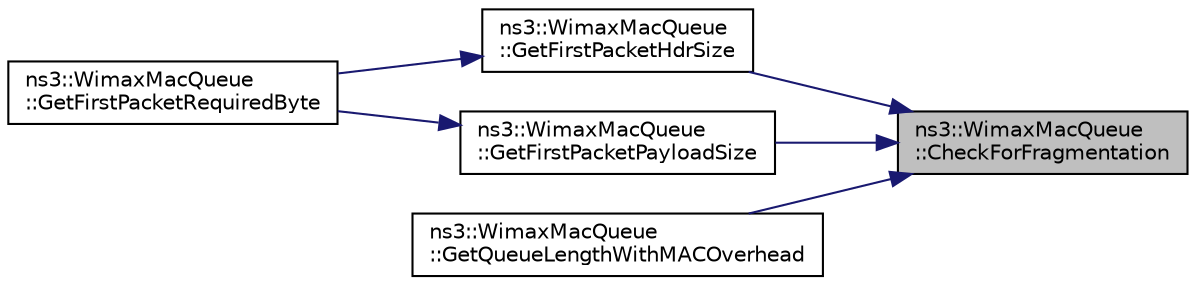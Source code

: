 digraph "ns3::WimaxMacQueue::CheckForFragmentation"
{
 // LATEX_PDF_SIZE
  edge [fontname="Helvetica",fontsize="10",labelfontname="Helvetica",labelfontsize="10"];
  node [fontname="Helvetica",fontsize="10",shape=record];
  rankdir="RL";
  Node1 [label="ns3::WimaxMacQueue\l::CheckForFragmentation",height=0.2,width=0.4,color="black", fillcolor="grey75", style="filled", fontcolor="black",tooltip="Check for fragmentation of the first packet of the specified type."];
  Node1 -> Node2 [dir="back",color="midnightblue",fontsize="10",style="solid",fontname="Helvetica"];
  Node2 [label="ns3::WimaxMacQueue\l::GetFirstPacketHdrSize",height=0.2,width=0.4,color="black", fillcolor="white", style="filled",URL="$classns3_1_1_wimax_mac_queue.html#a768ad0214a2ed77aea0603533a45d5c6",tooltip="Get first packet header size of the specified type."];
  Node2 -> Node3 [dir="back",color="midnightblue",fontsize="10",style="solid",fontname="Helvetica"];
  Node3 [label="ns3::WimaxMacQueue\l::GetFirstPacketRequiredByte",height=0.2,width=0.4,color="black", fillcolor="white", style="filled",URL="$classns3_1_1_wimax_mac_queue.html#a3e407a26428eca8d2486bb60b29a612b",tooltip="Get required number of bytes to hold first packet of packetType."];
  Node1 -> Node4 [dir="back",color="midnightblue",fontsize="10",style="solid",fontname="Helvetica"];
  Node4 [label="ns3::WimaxMacQueue\l::GetFirstPacketPayloadSize",height=0.2,width=0.4,color="black", fillcolor="white", style="filled",URL="$classns3_1_1_wimax_mac_queue.html#a149ce1f253758a203f0b4539ef2c1270",tooltip="Get first packet payload size of the specified type."];
  Node4 -> Node3 [dir="back",color="midnightblue",fontsize="10",style="solid",fontname="Helvetica"];
  Node1 -> Node5 [dir="back",color="midnightblue",fontsize="10",style="solid",fontname="Helvetica"];
  Node5 [label="ns3::WimaxMacQueue\l::GetQueueLengthWithMACOverhead",height=0.2,width=0.4,color="black", fillcolor="white", style="filled",URL="$classns3_1_1_wimax_mac_queue.html#a5e0c4f03f3bf8f8c3dd6eb06cdea1c6a",tooltip="Get queue length considering also the MAC overhead."];
}
